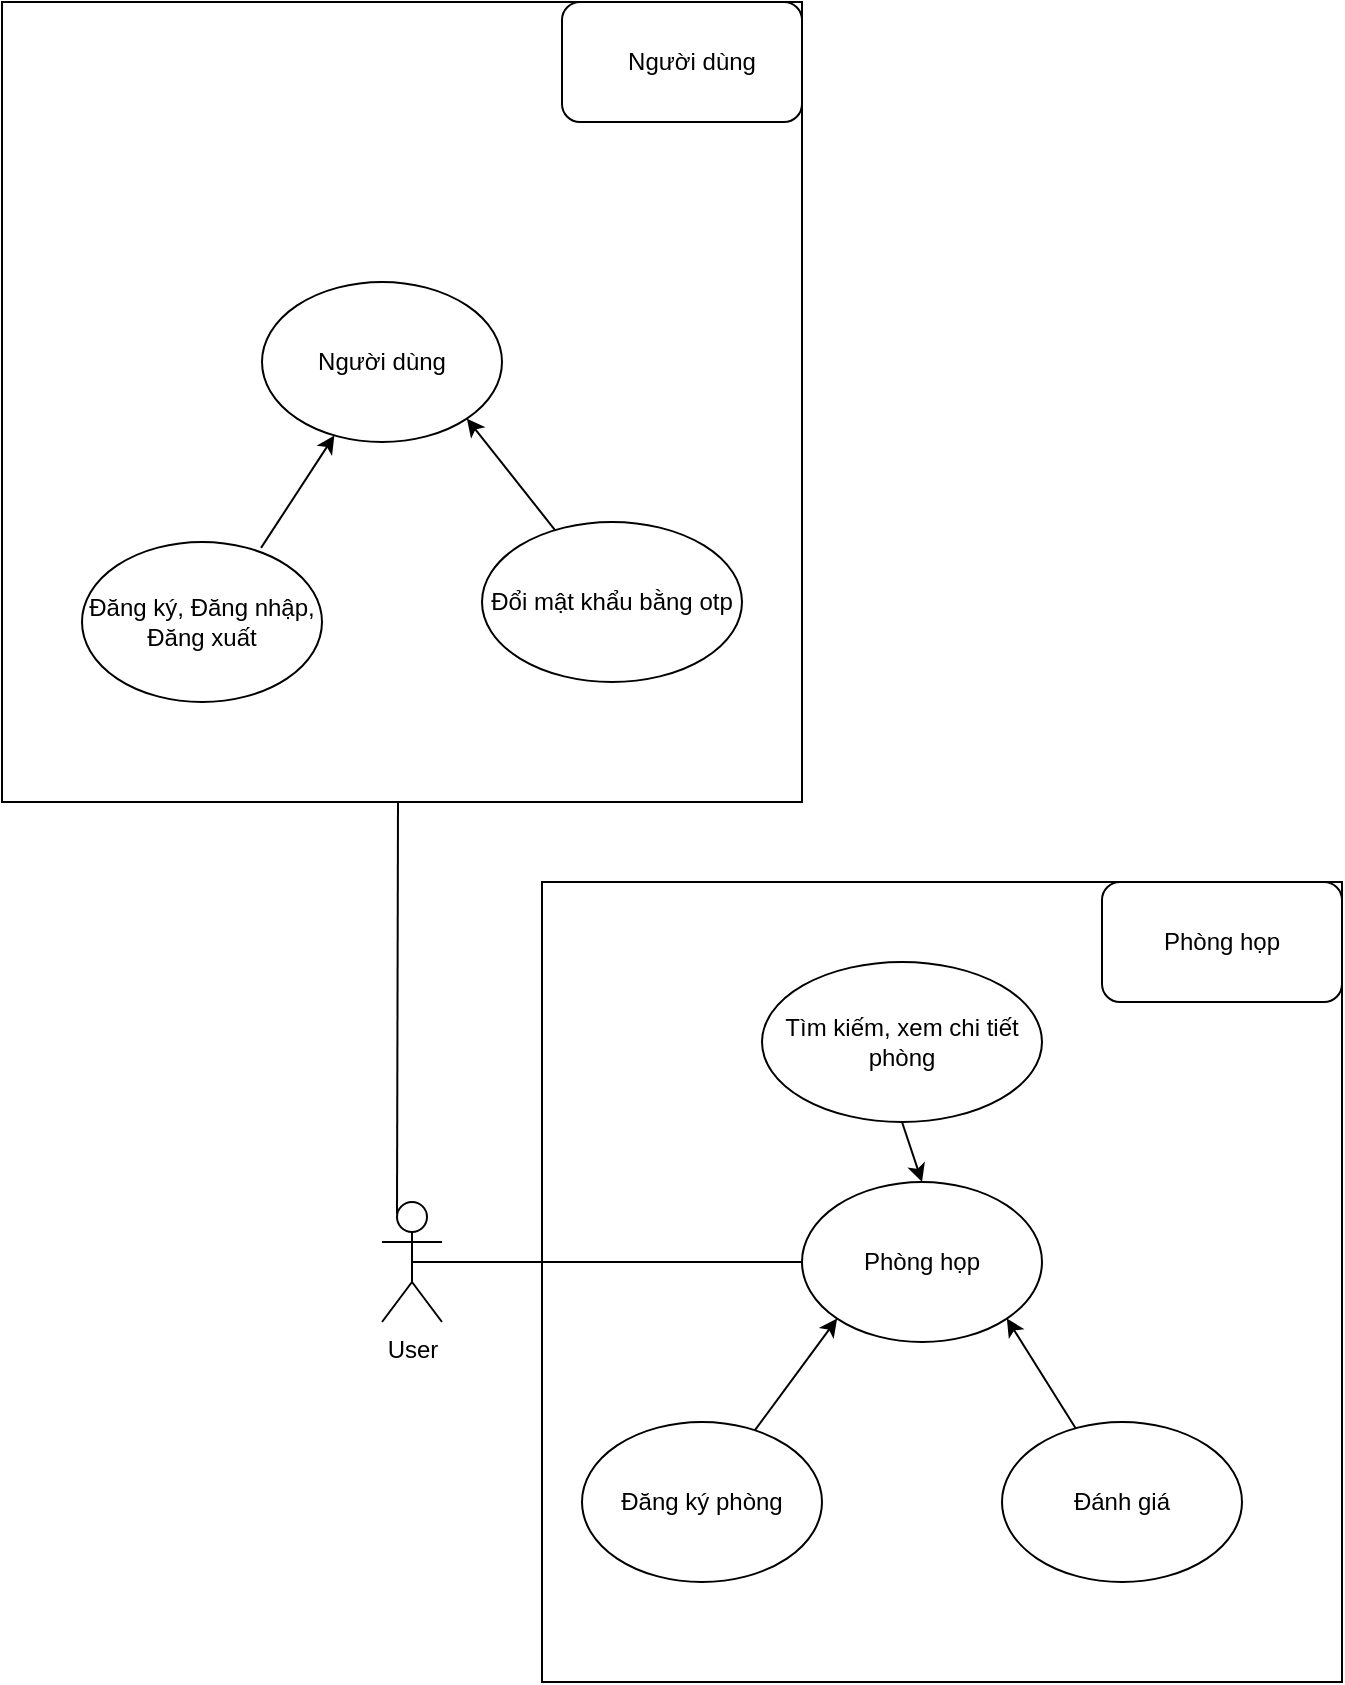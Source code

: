 <mxfile version="20.6.2" type="device"><diagram id="GDzXfhPJpcziIhTgFnfD" name="Trang-1"><mxGraphModel dx="1737" dy="1856" grid="1" gridSize="10" guides="1" tooltips="1" connect="1" arrows="1" fold="1" page="1" pageScale="1" pageWidth="850" pageHeight="1100" math="0" shadow="0"><root><mxCell id="0"/><mxCell id="1" parent="0"/><mxCell id="kJo30c6aZ2USabBbfzZY-1" value="" style="whiteSpace=wrap;html=1;aspect=fixed;" vertex="1" parent="1"><mxGeometry x="270" y="160" width="400" height="400" as="geometry"/></mxCell><mxCell id="kJo30c6aZ2USabBbfzZY-3" value="User" style="shape=umlActor;verticalLabelPosition=bottom;verticalAlign=top;html=1;outlineConnect=0;" vertex="1" parent="1"><mxGeometry x="190" y="320" width="30" height="60" as="geometry"/></mxCell><mxCell id="kJo30c6aZ2USabBbfzZY-6" value="Tìm kiếm, xem chi tiết phòng" style="ellipse;whiteSpace=wrap;html=1;" vertex="1" parent="1"><mxGeometry x="380" y="200" width="140" height="80" as="geometry"/></mxCell><mxCell id="kJo30c6aZ2USabBbfzZY-8" value="Đánh giá" style="ellipse;whiteSpace=wrap;html=1;" vertex="1" parent="1"><mxGeometry x="500" y="430" width="120" height="80" as="geometry"/></mxCell><mxCell id="kJo30c6aZ2USabBbfzZY-9" value="Phòng họp" style="ellipse;whiteSpace=wrap;html=1;" vertex="1" parent="1"><mxGeometry x="400" y="310" width="120" height="80" as="geometry"/></mxCell><mxCell id="kJo30c6aZ2USabBbfzZY-10" value="Đăng ký phòng" style="ellipse;whiteSpace=wrap;html=1;" vertex="1" parent="1"><mxGeometry x="290" y="430" width="120" height="80" as="geometry"/></mxCell><mxCell id="kJo30c6aZ2USabBbfzZY-11" value="" style="endArrow=none;html=1;rounded=0;exitX=0.5;exitY=0.5;exitDx=0;exitDy=0;exitPerimeter=0;" edge="1" parent="1" source="kJo30c6aZ2USabBbfzZY-3" target="kJo30c6aZ2USabBbfzZY-9"><mxGeometry width="50" height="50" relative="1" as="geometry"><mxPoint x="400" y="390" as="sourcePoint"/><mxPoint x="450" y="340" as="targetPoint"/></mxGeometry></mxCell><mxCell id="kJo30c6aZ2USabBbfzZY-14" value="" style="endArrow=classic;html=1;rounded=0;exitX=0.5;exitY=1;exitDx=0;exitDy=0;entryX=0.5;entryY=0;entryDx=0;entryDy=0;" edge="1" parent="1" source="kJo30c6aZ2USabBbfzZY-6" target="kJo30c6aZ2USabBbfzZY-9"><mxGeometry width="50" height="50" relative="1" as="geometry"><mxPoint x="400" y="390" as="sourcePoint"/><mxPoint x="450" y="340" as="targetPoint"/></mxGeometry></mxCell><mxCell id="kJo30c6aZ2USabBbfzZY-15" value="" style="endArrow=classic;html=1;rounded=0;entryX=0;entryY=1;entryDx=0;entryDy=0;" edge="1" parent="1" source="kJo30c6aZ2USabBbfzZY-10" target="kJo30c6aZ2USabBbfzZY-9"><mxGeometry width="50" height="50" relative="1" as="geometry"><mxPoint x="400" y="390" as="sourcePoint"/><mxPoint x="450" y="340" as="targetPoint"/></mxGeometry></mxCell><mxCell id="kJo30c6aZ2USabBbfzZY-16" value="" style="endArrow=classic;html=1;rounded=0;entryX=1;entryY=1;entryDx=0;entryDy=0;" edge="1" parent="1" source="kJo30c6aZ2USabBbfzZY-8" target="kJo30c6aZ2USabBbfzZY-9"><mxGeometry width="50" height="50" relative="1" as="geometry"><mxPoint x="400" y="390" as="sourcePoint"/><mxPoint x="450" y="340" as="targetPoint"/></mxGeometry></mxCell><mxCell id="kJo30c6aZ2USabBbfzZY-19" value="" style="rounded=1;whiteSpace=wrap;html=1;" vertex="1" parent="1"><mxGeometry x="550" y="160" width="120" height="60" as="geometry"/></mxCell><mxCell id="kJo30c6aZ2USabBbfzZY-20" value="Phòng họp" style="text;html=1;strokeColor=none;fillColor=none;align=center;verticalAlign=middle;whiteSpace=wrap;rounded=0;" vertex="1" parent="1"><mxGeometry x="570" y="175" width="80" height="30" as="geometry"/></mxCell><mxCell id="kJo30c6aZ2USabBbfzZY-34" value="" style="whiteSpace=wrap;html=1;aspect=fixed;" vertex="1" parent="1"><mxGeometry y="-280" width="400" height="400" as="geometry"/></mxCell><mxCell id="kJo30c6aZ2USabBbfzZY-35" value="Người dùng" style="ellipse;whiteSpace=wrap;html=1;" vertex="1" parent="1"><mxGeometry x="130" y="-140" width="120" height="80" as="geometry"/></mxCell><mxCell id="kJo30c6aZ2USabBbfzZY-36" value="Đăng ký, Đăng nhập, Đăng xuất" style="ellipse;whiteSpace=wrap;html=1;" vertex="1" parent="1"><mxGeometry x="40" y="-10" width="120" height="80" as="geometry"/></mxCell><mxCell id="kJo30c6aZ2USabBbfzZY-37" value="Đổi mật khẩu bằng otp" style="ellipse;whiteSpace=wrap;html=1;" vertex="1" parent="1"><mxGeometry x="240" y="-20" width="130" height="80" as="geometry"/></mxCell><mxCell id="kJo30c6aZ2USabBbfzZY-38" value="" style="endArrow=none;html=1;rounded=0;exitX=0.25;exitY=0.1;exitDx=0;exitDy=0;exitPerimeter=0;" edge="1" parent="1" source="kJo30c6aZ2USabBbfzZY-3"><mxGeometry width="50" height="50" relative="1" as="geometry"><mxPoint x="350" y="170" as="sourcePoint"/><mxPoint x="198" y="120" as="targetPoint"/></mxGeometry></mxCell><mxCell id="kJo30c6aZ2USabBbfzZY-39" value="" style="endArrow=classic;html=1;rounded=0;exitX=0.746;exitY=0.037;exitDx=0;exitDy=0;exitPerimeter=0;" edge="1" parent="1" source="kJo30c6aZ2USabBbfzZY-36" target="kJo30c6aZ2USabBbfzZY-35"><mxGeometry width="50" height="50" relative="1" as="geometry"><mxPoint x="350" y="170" as="sourcePoint"/><mxPoint x="400" y="120" as="targetPoint"/></mxGeometry></mxCell><mxCell id="kJo30c6aZ2USabBbfzZY-40" value="" style="endArrow=classic;html=1;rounded=0;entryX=1;entryY=1;entryDx=0;entryDy=0;" edge="1" parent="1" source="kJo30c6aZ2USabBbfzZY-37" target="kJo30c6aZ2USabBbfzZY-35"><mxGeometry width="50" height="50" relative="1" as="geometry"><mxPoint x="350" y="170" as="sourcePoint"/><mxPoint x="400" y="120" as="targetPoint"/></mxGeometry></mxCell><mxCell id="kJo30c6aZ2USabBbfzZY-41" value="" style="rounded=1;whiteSpace=wrap;html=1;" vertex="1" parent="1"><mxGeometry x="280" y="-280" width="120" height="60" as="geometry"/></mxCell><mxCell id="kJo30c6aZ2USabBbfzZY-42" value="Người dùng" style="text;html=1;strokeColor=none;fillColor=none;align=center;verticalAlign=middle;whiteSpace=wrap;rounded=0;" vertex="1" parent="1"><mxGeometry x="310" y="-265" width="70" height="30" as="geometry"/></mxCell></root></mxGraphModel></diagram></mxfile>